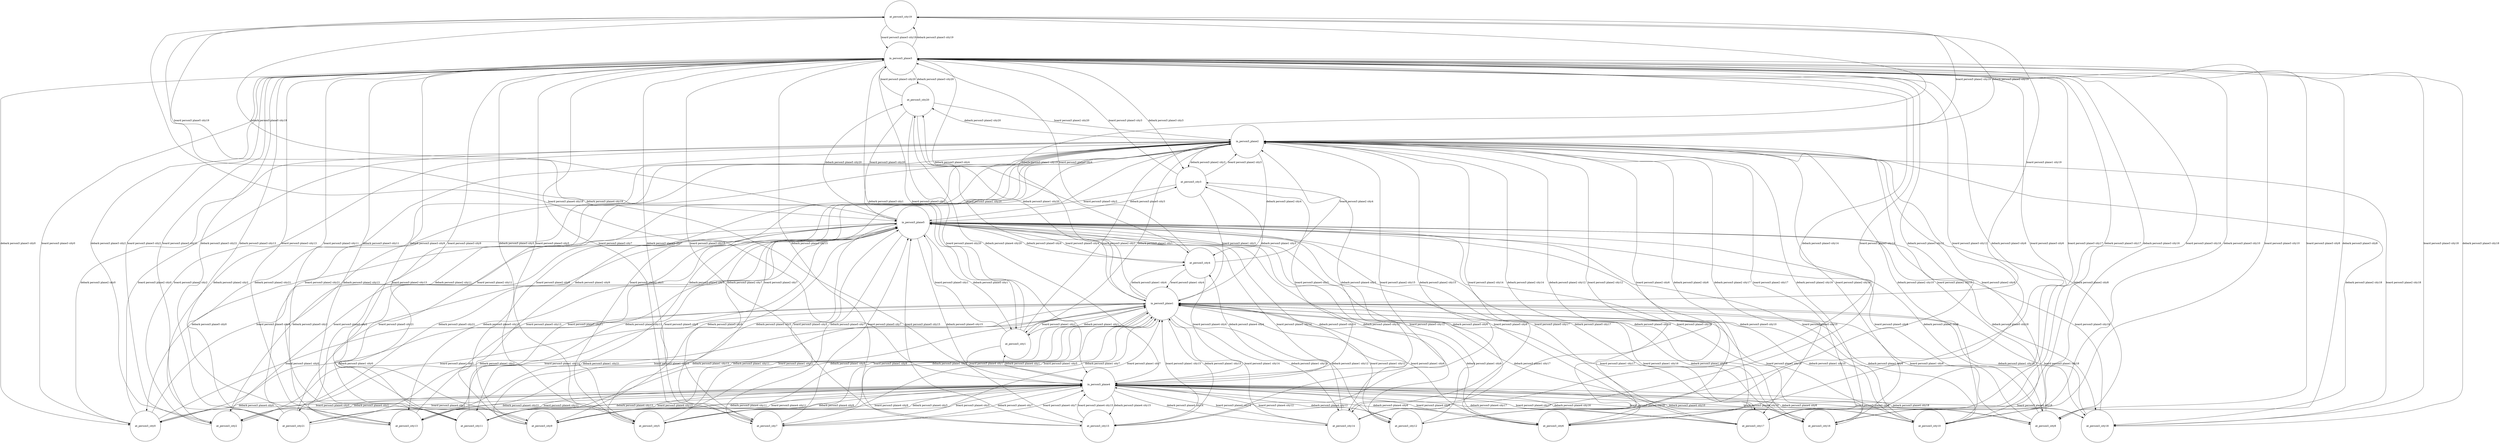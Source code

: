 digraph Tree {
	node [shape=circle, fontsize=14, color=black, fillcolor=white, fontcolor=black];
	 edge [style=solid, color=black];
at_person5_city19 [label="at_person5_city19"];
in_person5_plane3 [label="in_person5_plane3"];
in_person5_plane4 [label="in_person5_plane4"];
in_person5_plane1 [label="in_person5_plane1"];
in_person5_plane5 [label="in_person5_plane5"];
in_person5_plane2 [label="in_person5_plane2"];
at_person5_city17 [label="at_person5_city17"];
at_person5_city16 [label="at_person5_city16"];
at_person5_city0 [label="at_person5_city0"];
at_person5_city2 [label="at_person5_city2"];
at_person5_city21 [label="at_person5_city21"];
at_person5_city13 [label="at_person5_city13"];
at_person5_city8 [label="at_person5_city8"];
at_person5_city18 [label="at_person5_city18"];
at_person5_city11 [label="at_person5_city11"];
at_person5_city9 [label="at_person5_city9"];
at_person5_city5 [label="at_person5_city5"];
at_person5_city7 [label="at_person5_city7"];
at_person5_city15 [label="at_person5_city15"];
at_person5_city14 [label="at_person5_city14"];
at_person5_city12 [label="at_person5_city12"];
at_person5_city10 [label="at_person5_city10"];
at_person5_city6 [label="at_person5_city6"];
at_person5_city1 [label="at_person5_city1"];
at_person5_city4 [label="at_person5_city4"];
at_person5_city3 [label="at_person5_city3"];
at_person5_city20 [label="at_person5_city20"];
at_person5_city19 -> in_person5_plane3 [label="board person5 plane3 city19"];
at_person5_city19 -> in_person5_plane4 [label="board person5 plane4 city19"];
at_person5_city19 -> in_person5_plane1 [label="board person5 plane1 city19"];
at_person5_city19 -> in_person5_plane5 [label="board person5 plane5 city19"];
at_person5_city19 -> in_person5_plane2 [label="board person5 plane2 city19"];
at_person5_city17 -> in_person5_plane3 [label="board person5 plane3 city17"];
at_person5_city17 -> in_person5_plane4 [label="board person5 plane4 city17"];
at_person5_city17 -> in_person5_plane1 [label="board person5 plane1 city17"];
at_person5_city17 -> in_person5_plane5 [label="board person5 plane5 city17"];
at_person5_city17 -> in_person5_plane2 [label="board person5 plane2 city17"];
at_person5_city16 -> in_person5_plane3 [label="board person5 plane3 city16"];
at_person5_city16 -> in_person5_plane4 [label="board person5 plane4 city16"];
at_person5_city16 -> in_person5_plane1 [label="board person5 plane1 city16"];
at_person5_city16 -> in_person5_plane5 [label="board person5 plane5 city16"];
at_person5_city16 -> in_person5_plane2 [label="board person5 plane2 city16"];
at_person5_city0 -> in_person5_plane3 [label="board person5 plane3 city0"];
at_person5_city0 -> in_person5_plane4 [label="board person5 plane4 city0"];
at_person5_city0 -> in_person5_plane1 [label="board person5 plane1 city0"];
at_person5_city0 -> in_person5_plane5 [label="board person5 plane5 city0"];
at_person5_city0 -> in_person5_plane2 [label="board person5 plane2 city0"];
at_person5_city2 -> in_person5_plane3 [label="board person5 plane3 city2"];
at_person5_city2 -> in_person5_plane4 [label="board person5 plane4 city2"];
at_person5_city2 -> in_person5_plane1 [label="board person5 plane1 city2"];
at_person5_city2 -> in_person5_plane5 [label="board person5 plane5 city2"];
at_person5_city2 -> in_person5_plane2 [label="board person5 plane2 city2"];
at_person5_city21 -> in_person5_plane3 [label="board person5 plane3 city21"];
at_person5_city21 -> in_person5_plane4 [label="board person5 plane4 city21"];
at_person5_city21 -> in_person5_plane1 [label="board person5 plane1 city21"];
at_person5_city21 -> in_person5_plane5 [label="board person5 plane5 city21"];
at_person5_city21 -> in_person5_plane2 [label="board person5 plane2 city21"];
in_person5_plane3 -> at_person5_city19 [label="debark person5 plane3 city19"];
in_person5_plane3 -> at_person5_city17 [label="debark person5 plane3 city17"];
in_person5_plane3 -> at_person5_city16 [label="debark person5 plane3 city16"];
in_person5_plane3 -> at_person5_city0 [label="debark person5 plane3 city0"];
in_person5_plane3 -> at_person5_city2 [label="debark person5 plane3 city2"];
in_person5_plane3 -> at_person5_city21 [label="debark person5 plane3 city21"];
in_person5_plane3 -> at_person5_city13 [label="debark person5 plane3 city13"];
in_person5_plane3 -> at_person5_city8 [label="debark person5 plane3 city8"];
in_person5_plane3 -> at_person5_city18 [label="debark person5 plane3 city18"];
in_person5_plane3 -> at_person5_city11 [label="debark person5 plane3 city11"];
in_person5_plane3 -> at_person5_city9 [label="debark person5 plane3 city9"];
in_person5_plane3 -> at_person5_city5 [label="debark person5 plane3 city5"];
in_person5_plane3 -> at_person5_city7 [label="debark person5 plane3 city7"];
in_person5_plane3 -> at_person5_city15 [label="debark person5 plane3 city15"];
in_person5_plane3 -> at_person5_city14 [label="debark person5 plane3 city14"];
in_person5_plane3 -> at_person5_city12 [label="debark person5 plane3 city12"];
in_person5_plane3 -> at_person5_city10 [label="debark person5 plane3 city10"];
in_person5_plane3 -> at_person5_city6 [label="debark person5 plane3 city6"];
in_person5_plane3 -> at_person5_city1 [label="debark person5 plane3 city1"];
in_person5_plane3 -> at_person5_city4 [label="debark person5 plane3 city4"];
in_person5_plane3 -> at_person5_city3 [label="debark person5 plane3 city3"];
in_person5_plane3 -> at_person5_city20 [label="debark person5 plane3 city20"];
at_person5_city13 -> in_person5_plane3 [label="board person5 plane3 city13"];
at_person5_city13 -> in_person5_plane4 [label="board person5 plane4 city13"];
at_person5_city13 -> in_person5_plane1 [label="board person5 plane1 city13"];
at_person5_city13 -> in_person5_plane5 [label="board person5 plane5 city13"];
at_person5_city13 -> in_person5_plane2 [label="board person5 plane2 city13"];
at_person5_city8 -> in_person5_plane3 [label="board person5 plane3 city8"];
at_person5_city8 -> in_person5_plane4 [label="board person5 plane4 city8"];
at_person5_city8 -> in_person5_plane1 [label="board person5 plane1 city8"];
at_person5_city8 -> in_person5_plane5 [label="board person5 plane5 city8"];
at_person5_city8 -> in_person5_plane2 [label="board person5 plane2 city8"];
at_person5_city18 -> in_person5_plane3 [label="board person5 plane3 city18"];
at_person5_city18 -> in_person5_plane4 [label="board person5 plane4 city18"];
at_person5_city18 -> in_person5_plane1 [label="board person5 plane1 city18"];
at_person5_city18 -> in_person5_plane5 [label="board person5 plane5 city18"];
at_person5_city18 -> in_person5_plane2 [label="board person5 plane2 city18"];
at_person5_city11 -> in_person5_plane3 [label="board person5 plane3 city11"];
at_person5_city11 -> in_person5_plane4 [label="board person5 plane4 city11"];
at_person5_city11 -> in_person5_plane1 [label="board person5 plane1 city11"];
at_person5_city11 -> in_person5_plane5 [label="board person5 plane5 city11"];
at_person5_city11 -> in_person5_plane2 [label="board person5 plane2 city11"];
at_person5_city9 -> in_person5_plane3 [label="board person5 plane3 city9"];
at_person5_city9 -> in_person5_plane4 [label="board person5 plane4 city9"];
at_person5_city9 -> in_person5_plane1 [label="board person5 plane1 city9"];
at_person5_city9 -> in_person5_plane5 [label="board person5 plane5 city9"];
at_person5_city9 -> in_person5_plane2 [label="board person5 plane2 city9"];
at_person5_city5 -> in_person5_plane3 [label="board person5 plane3 city5"];
at_person5_city5 -> in_person5_plane4 [label="board person5 plane4 city5"];
at_person5_city5 -> in_person5_plane1 [label="board person5 plane1 city5"];
at_person5_city5 -> in_person5_plane5 [label="board person5 plane5 city5"];
at_person5_city5 -> in_person5_plane2 [label="board person5 plane2 city5"];
at_person5_city7 -> in_person5_plane3 [label="board person5 plane3 city7"];
at_person5_city7 -> in_person5_plane4 [label="board person5 plane4 city7"];
at_person5_city7 -> in_person5_plane1 [label="board person5 plane1 city7"];
at_person5_city7 -> in_person5_plane5 [label="board person5 plane5 city7"];
at_person5_city7 -> in_person5_plane2 [label="board person5 plane2 city7"];
in_person5_plane4 -> at_person5_city19 [label="debark person5 plane4 city19"];
in_person5_plane4 -> at_person5_city17 [label="debark person5 plane4 city17"];
in_person5_plane4 -> at_person5_city16 [label="debark person5 plane4 city16"];
in_person5_plane4 -> at_person5_city0 [label="debark person5 plane4 city0"];
in_person5_plane4 -> at_person5_city2 [label="debark person5 plane4 city2"];
in_person5_plane4 -> at_person5_city21 [label="debark person5 plane4 city21"];
in_person5_plane4 -> at_person5_city13 [label="debark person5 plane4 city13"];
in_person5_plane4 -> at_person5_city8 [label="debark person5 plane4 city8"];
in_person5_plane4 -> at_person5_city18 [label="debark person5 plane4 city18"];
in_person5_plane4 -> at_person5_city11 [label="debark person5 plane4 city11"];
in_person5_plane4 -> at_person5_city9 [label="debark person5 plane4 city9"];
in_person5_plane4 -> at_person5_city5 [label="debark person5 plane4 city5"];
in_person5_plane4 -> at_person5_city7 [label="debark person5 plane4 city7"];
in_person5_plane4 -> at_person5_city15 [label="debark person5 plane4 city15"];
in_person5_plane4 -> at_person5_city14 [label="debark person5 plane4 city14"];
in_person5_plane4 -> at_person5_city12 [label="debark person5 plane4 city12"];
in_person5_plane4 -> at_person5_city10 [label="debark person5 plane4 city10"];
in_person5_plane4 -> at_person5_city6 [label="debark person5 plane4 city6"];
in_person5_plane4 -> at_person5_city1 [label="debark person5 plane4 city1"];
in_person5_plane4 -> at_person5_city4 [label="debark person5 plane4 city4"];
in_person5_plane4 -> at_person5_city3 [label="debark person5 plane4 city3"];
in_person5_plane4 -> at_person5_city20 [label="debark person5 plane4 city20"];
in_person5_plane1 -> at_person5_city19 [label="debark person5 plane1 city19"];
in_person5_plane1 -> at_person5_city17 [label="debark person5 plane1 city17"];
in_person5_plane1 -> at_person5_city16 [label="debark person5 plane1 city16"];
in_person5_plane1 -> at_person5_city0 [label="debark person5 plane1 city0"];
in_person5_plane1 -> at_person5_city2 [label="debark person5 plane1 city2"];
in_person5_plane1 -> at_person5_city21 [label="debark person5 plane1 city21"];
in_person5_plane1 -> at_person5_city13 [label="debark person5 plane1 city13"];
in_person5_plane1 -> at_person5_city8 [label="debark person5 plane1 city8"];
in_person5_plane1 -> at_person5_city18 [label="debark person5 plane1 city18"];
in_person5_plane1 -> at_person5_city11 [label="debark person5 plane1 city11"];
in_person5_plane1 -> at_person5_city9 [label="debark person5 plane1 city9"];
in_person5_plane1 -> at_person5_city5 [label="debark person5 plane1 city5"];
in_person5_plane1 -> at_person5_city7 [label="debark person5 plane1 city7"];
in_person5_plane1 -> at_person5_city15 [label="debark person5 plane1 city15"];
in_person5_plane1 -> at_person5_city14 [label="debark person5 plane1 city14"];
in_person5_plane1 -> at_person5_city12 [label="debark person5 plane1 city12"];
in_person5_plane1 -> at_person5_city10 [label="debark person5 plane1 city10"];
in_person5_plane1 -> at_person5_city6 [label="debark person5 plane1 city6"];
in_person5_plane1 -> at_person5_city1 [label="debark person5 plane1 city1"];
in_person5_plane1 -> at_person5_city4 [label="debark person5 plane1 city4"];
in_person5_plane1 -> at_person5_city3 [label="debark person5 plane1 city3"];
in_person5_plane1 -> at_person5_city20 [label="debark person5 plane1 city20"];
at_person5_city15 -> in_person5_plane3 [label="board person5 plane3 city15"];
at_person5_city15 -> in_person5_plane4 [label="board person5 plane4 city15"];
at_person5_city15 -> in_person5_plane1 [label="board person5 plane1 city15"];
at_person5_city15 -> in_person5_plane5 [label="board person5 plane5 city15"];
at_person5_city15 -> in_person5_plane2 [label="board person5 plane2 city15"];
at_person5_city14 -> in_person5_plane3 [label="board person5 plane3 city14"];
at_person5_city14 -> in_person5_plane4 [label="board person5 plane4 city14"];
at_person5_city14 -> in_person5_plane1 [label="board person5 plane1 city14"];
at_person5_city14 -> in_person5_plane5 [label="board person5 plane5 city14"];
at_person5_city14 -> in_person5_plane2 [label="board person5 plane2 city14"];
in_person5_plane5 -> at_person5_city19 [label="debark person5 plane5 city19"];
in_person5_plane5 -> at_person5_city17 [label="debark person5 plane5 city17"];
in_person5_plane5 -> at_person5_city16 [label="debark person5 plane5 city16"];
in_person5_plane5 -> at_person5_city0 [label="debark person5 plane5 city0"];
in_person5_plane5 -> at_person5_city2 [label="debark person5 plane5 city2"];
in_person5_plane5 -> at_person5_city21 [label="debark person5 plane5 city21"];
in_person5_plane5 -> at_person5_city13 [label="debark person5 plane5 city13"];
in_person5_plane5 -> at_person5_city8 [label="debark person5 plane5 city8"];
in_person5_plane5 -> at_person5_city18 [label="debark person5 plane5 city18"];
in_person5_plane5 -> at_person5_city11 [label="debark person5 plane5 city11"];
in_person5_plane5 -> at_person5_city9 [label="debark person5 plane5 city9"];
in_person5_plane5 -> at_person5_city5 [label="debark person5 plane5 city5"];
in_person5_plane5 -> at_person5_city7 [label="debark person5 plane5 city7"];
in_person5_plane5 -> at_person5_city15 [label="debark person5 plane5 city15"];
in_person5_plane5 -> at_person5_city14 [label="debark person5 plane5 city14"];
in_person5_plane5 -> at_person5_city12 [label="debark person5 plane5 city12"];
in_person5_plane5 -> at_person5_city10 [label="debark person5 plane5 city10"];
in_person5_plane5 -> at_person5_city6 [label="debark person5 plane5 city6"];
in_person5_plane5 -> at_person5_city1 [label="debark person5 plane5 city1"];
in_person5_plane5 -> at_person5_city4 [label="debark person5 plane5 city4"];
in_person5_plane5 -> at_person5_city3 [label="debark person5 plane5 city3"];
in_person5_plane5 -> at_person5_city20 [label="debark person5 plane5 city20"];
at_person5_city12 -> in_person5_plane3 [label="board person5 plane3 city12"];
at_person5_city12 -> in_person5_plane4 [label="board person5 plane4 city12"];
at_person5_city12 -> in_person5_plane1 [label="board person5 plane1 city12"];
at_person5_city12 -> in_person5_plane5 [label="board person5 plane5 city12"];
at_person5_city12 -> in_person5_plane2 [label="board person5 plane2 city12"];
at_person5_city10 -> in_person5_plane3 [label="board person5 plane3 city10"];
at_person5_city10 -> in_person5_plane4 [label="board person5 plane4 city10"];
at_person5_city10 -> in_person5_plane1 [label="board person5 plane1 city10"];
at_person5_city10 -> in_person5_plane5 [label="board person5 plane5 city10"];
at_person5_city10 -> in_person5_plane2 [label="board person5 plane2 city10"];
at_person5_city6 -> in_person5_plane3 [label="board person5 plane3 city6"];
at_person5_city6 -> in_person5_plane4 [label="board person5 plane4 city6"];
at_person5_city6 -> in_person5_plane1 [label="board person5 plane1 city6"];
at_person5_city6 -> in_person5_plane5 [label="board person5 plane5 city6"];
at_person5_city6 -> in_person5_plane2 [label="board person5 plane2 city6"];
at_person5_city1 -> in_person5_plane3 [label="board person5 plane3 city1"];
at_person5_city1 -> in_person5_plane4 [label="board person5 plane4 city1"];
at_person5_city1 -> in_person5_plane1 [label="board person5 plane1 city1"];
at_person5_city1 -> in_person5_plane5 [label="board person5 plane5 city1"];
at_person5_city1 -> in_person5_plane2 [label="board person5 plane2 city1"];
at_person5_city4 -> in_person5_plane3 [label="board person5 plane3 city4"];
at_person5_city4 -> in_person5_plane4 [label="board person5 plane4 city4"];
at_person5_city4 -> in_person5_plane1 [label="board person5 plane1 city4"];
at_person5_city4 -> in_person5_plane5 [label="board person5 plane5 city4"];
at_person5_city4 -> in_person5_plane2 [label="board person5 plane2 city4"];
in_person5_plane2 -> at_person5_city19 [label="debark person5 plane2 city19"];
in_person5_plane2 -> at_person5_city17 [label="debark person5 plane2 city17"];
in_person5_plane2 -> at_person5_city16 [label="debark person5 plane2 city16"];
in_person5_plane2 -> at_person5_city0 [label="debark person5 plane2 city0"];
in_person5_plane2 -> at_person5_city2 [label="debark person5 plane2 city2"];
in_person5_plane2 -> at_person5_city21 [label="debark person5 plane2 city21"];
in_person5_plane2 -> at_person5_city13 [label="debark person5 plane2 city13"];
in_person5_plane2 -> at_person5_city8 [label="debark person5 plane2 city8"];
in_person5_plane2 -> at_person5_city18 [label="debark person5 plane2 city18"];
in_person5_plane2 -> at_person5_city11 [label="debark person5 plane2 city11"];
in_person5_plane2 -> at_person5_city9 [label="debark person5 plane2 city9"];
in_person5_plane2 -> at_person5_city5 [label="debark person5 plane2 city5"];
in_person5_plane2 -> at_person5_city7 [label="debark person5 plane2 city7"];
in_person5_plane2 -> at_person5_city15 [label="debark person5 plane2 city15"];
in_person5_plane2 -> at_person5_city14 [label="debark person5 plane2 city14"];
in_person5_plane2 -> at_person5_city12 [label="debark person5 plane2 city12"];
in_person5_plane2 -> at_person5_city10 [label="debark person5 plane2 city10"];
in_person5_plane2 -> at_person5_city6 [label="debark person5 plane2 city6"];
in_person5_plane2 -> at_person5_city1 [label="debark person5 plane2 city1"];
in_person5_plane2 -> at_person5_city4 [label="debark person5 plane2 city4"];
in_person5_plane2 -> at_person5_city3 [label="debark person5 plane2 city3"];
in_person5_plane2 -> at_person5_city20 [label="debark person5 plane2 city20"];
at_person5_city3 -> in_person5_plane3 [label="board person5 plane3 city3"];
at_person5_city3 -> in_person5_plane4 [label="board person5 plane4 city3"];
at_person5_city3 -> in_person5_plane1 [label="board person5 plane1 city3"];
at_person5_city3 -> in_person5_plane5 [label="board person5 plane5 city3"];
at_person5_city3 -> in_person5_plane2 [label="board person5 plane2 city3"];
at_person5_city20 -> in_person5_plane3 [label="board person5 plane3 city20"];
at_person5_city20 -> in_person5_plane4 [label="board person5 plane4 city20"];
at_person5_city20 -> in_person5_plane1 [label="board person5 plane1 city20"];
at_person5_city20 -> in_person5_plane5 [label="board person5 plane5 city20"];
at_person5_city20 -> in_person5_plane2 [label="board person5 plane2 city20"];
}
